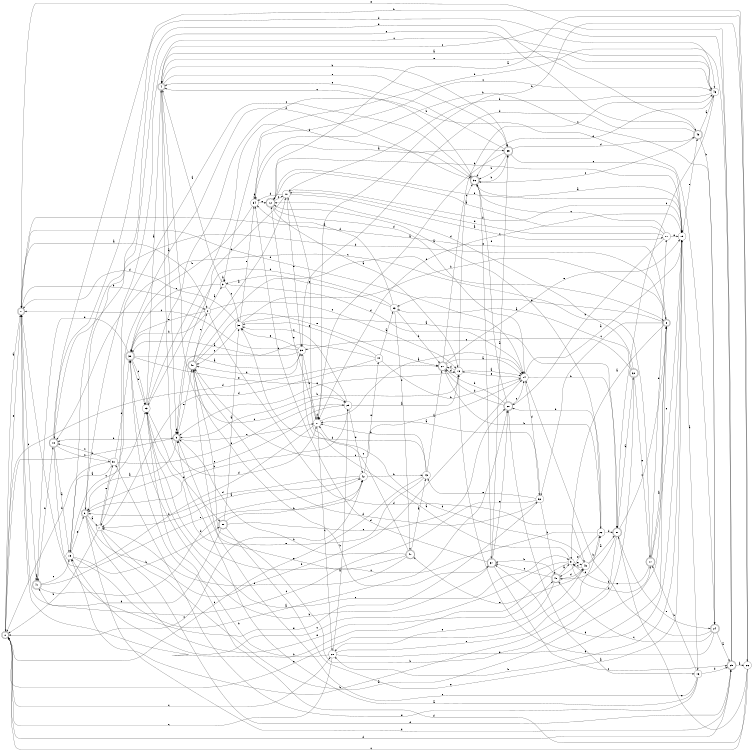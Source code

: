 digraph n43_2 {
__start0 [label="" shape="none"];

rankdir=LR;
size="8,5";

s0 [style="rounded,filled", color="black", fillcolor="white" shape="doublecircle", label="0"];
s1 [style="rounded,filled", color="black", fillcolor="white" shape="doublecircle", label="1"];
s2 [style="filled", color="black", fillcolor="white" shape="circle", label="2"];
s3 [style="filled", color="black", fillcolor="white" shape="circle", label="3"];
s4 [style="rounded,filled", color="black", fillcolor="white" shape="doublecircle", label="4"];
s5 [style="rounded,filled", color="black", fillcolor="white" shape="doublecircle", label="5"];
s6 [style="rounded,filled", color="black", fillcolor="white" shape="doublecircle", label="6"];
s7 [style="filled", color="black", fillcolor="white" shape="circle", label="7"];
s8 [style="rounded,filled", color="black", fillcolor="white" shape="doublecircle", label="8"];
s9 [style="filled", color="black", fillcolor="white" shape="circle", label="9"];
s10 [style="filled", color="black", fillcolor="white" shape="circle", label="10"];
s11 [style="filled", color="black", fillcolor="white" shape="circle", label="11"];
s12 [style="rounded,filled", color="black", fillcolor="white" shape="doublecircle", label="12"];
s13 [style="filled", color="black", fillcolor="white" shape="circle", label="13"];
s14 [style="filled", color="black", fillcolor="white" shape="circle", label="14"];
s15 [style="filled", color="black", fillcolor="white" shape="circle", label="15"];
s16 [style="filled", color="black", fillcolor="white" shape="circle", label="16"];
s17 [style="rounded,filled", color="black", fillcolor="white" shape="doublecircle", label="17"];
s18 [style="rounded,filled", color="black", fillcolor="white" shape="doublecircle", label="18"];
s19 [style="filled", color="black", fillcolor="white" shape="circle", label="19"];
s20 [style="rounded,filled", color="black", fillcolor="white" shape="doublecircle", label="20"];
s21 [style="rounded,filled", color="black", fillcolor="white" shape="doublecircle", label="21"];
s22 [style="filled", color="black", fillcolor="white" shape="circle", label="22"];
s23 [style="filled", color="black", fillcolor="white" shape="circle", label="23"];
s24 [style="rounded,filled", color="black", fillcolor="white" shape="doublecircle", label="24"];
s25 [style="rounded,filled", color="black", fillcolor="white" shape="doublecircle", label="25"];
s26 [style="filled", color="black", fillcolor="white" shape="circle", label="26"];
s27 [style="filled", color="black", fillcolor="white" shape="circle", label="27"];
s28 [style="filled", color="black", fillcolor="white" shape="circle", label="28"];
s29 [style="filled", color="black", fillcolor="white" shape="circle", label="29"];
s30 [style="filled", color="black", fillcolor="white" shape="circle", label="30"];
s31 [style="rounded,filled", color="black", fillcolor="white" shape="doublecircle", label="31"];
s32 [style="rounded,filled", color="black", fillcolor="white" shape="doublecircle", label="32"];
s33 [style="filled", color="black", fillcolor="white" shape="circle", label="33"];
s34 [style="filled", color="black", fillcolor="white" shape="circle", label="34"];
s35 [style="rounded,filled", color="black", fillcolor="white" shape="doublecircle", label="35"];
s36 [style="rounded,filled", color="black", fillcolor="white" shape="doublecircle", label="36"];
s37 [style="rounded,filled", color="black", fillcolor="white" shape="doublecircle", label="37"];
s38 [style="rounded,filled", color="black", fillcolor="white" shape="doublecircle", label="38"];
s39 [style="filled", color="black", fillcolor="white" shape="circle", label="39"];
s40 [style="rounded,filled", color="black", fillcolor="white" shape="doublecircle", label="40"];
s41 [style="rounded,filled", color="black", fillcolor="white" shape="doublecircle", label="41"];
s42 [style="filled", color="black", fillcolor="white" shape="circle", label="42"];
s43 [style="filled", color="black", fillcolor="white" shape="circle", label="43"];
s44 [style="filled", color="black", fillcolor="white" shape="circle", label="44"];
s45 [style="rounded,filled", color="black", fillcolor="white" shape="doublecircle", label="45"];
s46 [style="filled", color="black", fillcolor="white" shape="circle", label="46"];
s47 [style="rounded,filled", color="black", fillcolor="white" shape="doublecircle", label="47"];
s48 [style="rounded,filled", color="black", fillcolor="white" shape="doublecircle", label="48"];
s49 [style="filled", color="black", fillcolor="white" shape="circle", label="49"];
s50 [style="rounded,filled", color="black", fillcolor="white" shape="doublecircle", label="50"];
s51 [style="filled", color="black", fillcolor="white" shape="circle", label="51"];
s52 [style="filled", color="black", fillcolor="white" shape="circle", label="52"];
s0 -> s1 [label="a"];
s0 -> s5 [label="b"];
s0 -> s28 [label="c"];
s0 -> s21 [label="d"];
s0 -> s49 [label="e"];
s1 -> s2 [label="a"];
s1 -> s2 [label="b"];
s1 -> s41 [label="c"];
s1 -> s14 [label="d"];
s1 -> s0 [label="e"];
s2 -> s3 [label="a"];
s2 -> s38 [label="b"];
s2 -> s13 [label="c"];
s2 -> s49 [label="d"];
s2 -> s38 [label="e"];
s3 -> s4 [label="a"];
s3 -> s3 [label="b"];
s3 -> s30 [label="c"];
s3 -> s14 [label="d"];
s3 -> s38 [label="e"];
s4 -> s5 [label="a"];
s4 -> s35 [label="b"];
s4 -> s29 [label="c"];
s4 -> s27 [label="d"];
s4 -> s35 [label="e"];
s5 -> s6 [label="a"];
s5 -> s18 [label="b"];
s5 -> s27 [label="c"];
s5 -> s5 [label="d"];
s5 -> s40 [label="e"];
s6 -> s7 [label="a"];
s6 -> s14 [label="b"];
s6 -> s46 [label="c"];
s6 -> s25 [label="d"];
s6 -> s48 [label="e"];
s7 -> s8 [label="a"];
s7 -> s0 [label="b"];
s7 -> s36 [label="c"];
s7 -> s25 [label="d"];
s7 -> s51 [label="e"];
s8 -> s9 [label="a"];
s8 -> s18 [label="b"];
s8 -> s52 [label="c"];
s8 -> s1 [label="d"];
s8 -> s33 [label="e"];
s9 -> s10 [label="a"];
s9 -> s1 [label="b"];
s9 -> s19 [label="c"];
s9 -> s17 [label="d"];
s9 -> s49 [label="e"];
s10 -> s11 [label="a"];
s10 -> s15 [label="b"];
s10 -> s5 [label="c"];
s10 -> s34 [label="d"];
s10 -> s39 [label="e"];
s11 -> s12 [label="a"];
s11 -> s20 [label="b"];
s11 -> s36 [label="c"];
s11 -> s10 [label="d"];
s11 -> s15 [label="e"];
s12 -> s13 [label="a"];
s12 -> s15 [label="b"];
s12 -> s10 [label="c"];
s12 -> s14 [label="d"];
s12 -> s15 [label="e"];
s13 -> s14 [label="a"];
s13 -> s5 [label="b"];
s13 -> s36 [label="c"];
s13 -> s21 [label="d"];
s13 -> s5 [label="e"];
s14 -> s15 [label="a"];
s14 -> s31 [label="b"];
s14 -> s40 [label="c"];
s14 -> s52 [label="d"];
s14 -> s13 [label="e"];
s15 -> s16 [label="a"];
s15 -> s28 [label="b"];
s15 -> s27 [label="c"];
s15 -> s37 [label="d"];
s15 -> s45 [label="e"];
s16 -> s5 [label="a"];
s16 -> s17 [label="b"];
s16 -> s40 [label="c"];
s16 -> s25 [label="d"];
s16 -> s51 [label="e"];
s17 -> s8 [label="a"];
s17 -> s9 [label="b"];
s17 -> s18 [label="c"];
s17 -> s11 [label="d"];
s17 -> s15 [label="e"];
s18 -> s19 [label="a"];
s18 -> s26 [label="b"];
s18 -> s51 [label="c"];
s18 -> s46 [label="d"];
s18 -> s52 [label="e"];
s19 -> s20 [label="a"];
s19 -> s50 [label="b"];
s19 -> s23 [label="c"];
s19 -> s45 [label="d"];
s19 -> s6 [label="e"];
s20 -> s16 [label="a"];
s20 -> s21 [label="b"];
s20 -> s14 [label="c"];
s20 -> s21 [label="d"];
s20 -> s36 [label="e"];
s21 -> s14 [label="a"];
s21 -> s22 [label="b"];
s21 -> s46 [label="c"];
s21 -> s13 [label="d"];
s21 -> s15 [label="e"];
s22 -> s12 [label="a"];
s22 -> s20 [label="b"];
s22 -> s23 [label="c"];
s22 -> s31 [label="d"];
s22 -> s48 [label="e"];
s23 -> s4 [label="a"];
s23 -> s24 [label="b"];
s23 -> s9 [label="c"];
s23 -> s36 [label="d"];
s23 -> s50 [label="e"];
s24 -> s25 [label="a"];
s24 -> s34 [label="b"];
s24 -> s48 [label="c"];
s24 -> s13 [label="d"];
s24 -> s14 [label="e"];
s25 -> s26 [label="a"];
s25 -> s3 [label="b"];
s25 -> s4 [label="c"];
s25 -> s0 [label="d"];
s25 -> s1 [label="e"];
s26 -> s12 [label="a"];
s26 -> s27 [label="b"];
s26 -> s0 [label="c"];
s26 -> s38 [label="d"];
s26 -> s31 [label="e"];
s27 -> s14 [label="a"];
s27 -> s1 [label="b"];
s27 -> s28 [label="c"];
s27 -> s27 [label="d"];
s27 -> s12 [label="e"];
s28 -> s29 [label="a"];
s28 -> s23 [label="b"];
s28 -> s0 [label="c"];
s28 -> s8 [label="d"];
s28 -> s22 [label="e"];
s29 -> s13 [label="a"];
s29 -> s6 [label="b"];
s29 -> s30 [label="c"];
s29 -> s42 [label="d"];
s29 -> s6 [label="e"];
s30 -> s31 [label="a"];
s30 -> s8 [label="b"];
s30 -> s40 [label="c"];
s30 -> s1 [label="d"];
s30 -> s34 [label="e"];
s31 -> s32 [label="a"];
s31 -> s19 [label="b"];
s31 -> s8 [label="c"];
s31 -> s48 [label="d"];
s31 -> s24 [label="e"];
s32 -> s33 [label="a"];
s32 -> s40 [label="b"];
s32 -> s39 [label="c"];
s32 -> s12 [label="d"];
s32 -> s17 [label="e"];
s33 -> s34 [label="a"];
s33 -> s21 [label="b"];
s33 -> s23 [label="c"];
s33 -> s47 [label="d"];
s33 -> s3 [label="e"];
s34 -> s35 [label="a"];
s34 -> s38 [label="b"];
s34 -> s46 [label="c"];
s34 -> s34 [label="d"];
s34 -> s12 [label="e"];
s35 -> s27 [label="a"];
s35 -> s36 [label="b"];
s35 -> s15 [label="c"];
s35 -> s45 [label="d"];
s35 -> s4 [label="e"];
s36 -> s15 [label="a"];
s36 -> s35 [label="b"];
s36 -> s4 [label="c"];
s36 -> s7 [label="d"];
s36 -> s37 [label="e"];
s37 -> s35 [label="a"];
s37 -> s38 [label="b"];
s37 -> s25 [label="c"];
s37 -> s34 [label="d"];
s37 -> s20 [label="e"];
s38 -> s39 [label="a"];
s38 -> s23 [label="b"];
s38 -> s23 [label="c"];
s38 -> s41 [label="d"];
s38 -> s29 [label="e"];
s39 -> s38 [label="a"];
s39 -> s27 [label="b"];
s39 -> s1 [label="c"];
s39 -> s40 [label="d"];
s39 -> s30 [label="e"];
s40 -> s10 [label="a"];
s40 -> s37 [label="b"];
s40 -> s2 [label="c"];
s40 -> s8 [label="d"];
s40 -> s21 [label="e"];
s41 -> s41 [label="a"];
s41 -> s18 [label="b"];
s41 -> s19 [label="c"];
s41 -> s42 [label="d"];
s41 -> s42 [label="e"];
s42 -> s7 [label="a"];
s42 -> s43 [label="b"];
s42 -> s0 [label="c"];
s42 -> s6 [label="d"];
s42 -> s44 [label="e"];
s43 -> s21 [label="a"];
s43 -> s27 [label="b"];
s43 -> s0 [label="c"];
s43 -> s30 [label="d"];
s43 -> s23 [label="e"];
s44 -> s33 [label="a"];
s44 -> s14 [label="b"];
s44 -> s5 [label="c"];
s44 -> s7 [label="d"];
s44 -> s30 [label="e"];
s45 -> s46 [label="a"];
s45 -> s24 [label="b"];
s45 -> s36 [label="c"];
s45 -> s39 [label="d"];
s45 -> s6 [label="e"];
s46 -> s4 [label="a"];
s46 -> s10 [label="b"];
s46 -> s31 [label="c"];
s46 -> s36 [label="d"];
s46 -> s4 [label="e"];
s47 -> s43 [label="a"];
s47 -> s5 [label="b"];
s47 -> s27 [label="c"];
s47 -> s7 [label="d"];
s47 -> s5 [label="e"];
s48 -> s9 [label="a"];
s48 -> s37 [label="b"];
s48 -> s37 [label="c"];
s48 -> s49 [label="d"];
s48 -> s28 [label="e"];
s49 -> s31 [label="a"];
s49 -> s22 [label="b"];
s49 -> s9 [label="c"];
s49 -> s39 [label="d"];
s49 -> s47 [label="e"];
s50 -> s30 [label="a"];
s50 -> s42 [label="b"];
s50 -> s20 [label="c"];
s50 -> s1 [label="d"];
s50 -> s15 [label="e"];
s51 -> s19 [label="a"];
s51 -> s0 [label="b"];
s51 -> s18 [label="c"];
s51 -> s38 [label="d"];
s51 -> s29 [label="e"];
s52 -> s27 [label="a"];
s52 -> s48 [label="b"];
s52 -> s41 [label="c"];
s52 -> s40 [label="d"];
s52 -> s43 [label="e"];

}